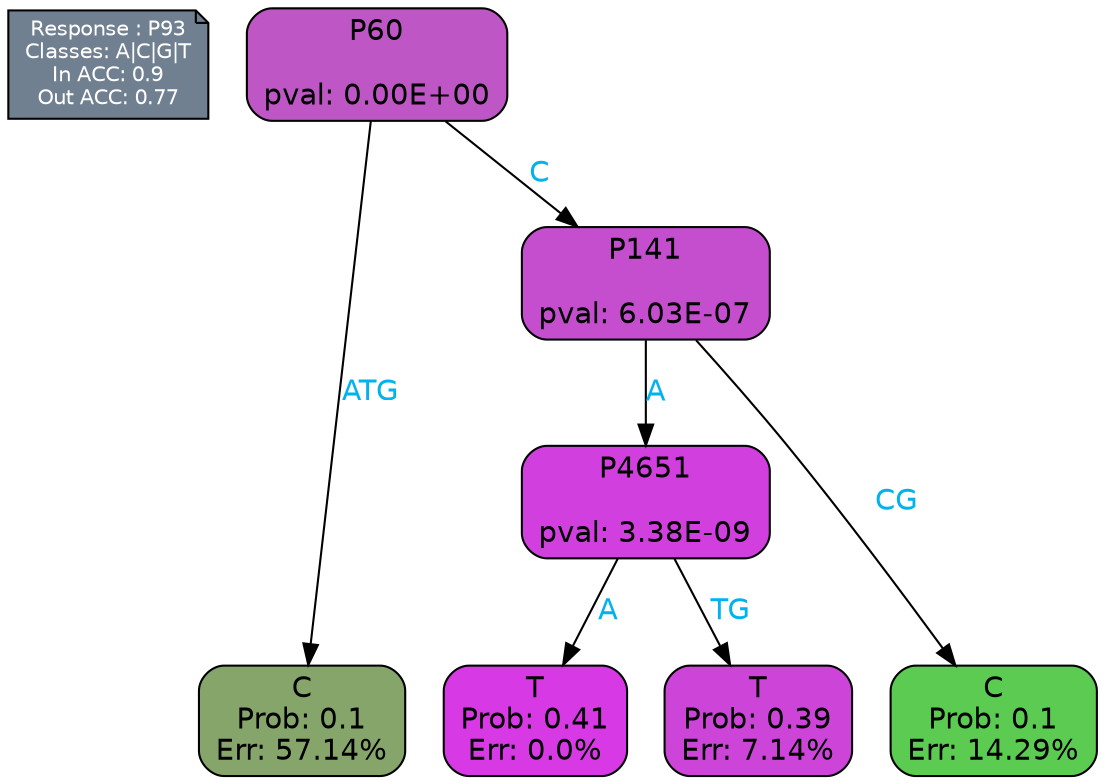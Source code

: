 digraph Tree {
node [shape=box, style="filled, rounded", color="black", fontname=helvetica] ;
graph [ranksep=equally, splines=polylines, bgcolor=transparent, dpi=600] ;
edge [fontname=helvetica] ;
LEGEND [label="Response : P93
Classes: A|C|G|T
In ACC: 0.9
Out ACC: 0.77
",shape=note,align=left,style=filled,fillcolor="slategray",fontcolor="white",fontsize=10];1 [label="P60

pval: 0.00E+00", fillcolor="#be57c5"] ;
2 [label="C
Prob: 0.1
Err: 57.14%", fillcolor="#86a56a"] ;
3 [label="P141

pval: 6.03E-07", fillcolor="#c54ecf"] ;
4 [label="P4651

pval: 3.38E-09", fillcolor="#d13fde"] ;
5 [label="T
Prob: 0.41
Err: 0.0%", fillcolor="#d739e5"] ;
6 [label="T
Prob: 0.39
Err: 7.14%", fillcolor="#cc45d8"] ;
7 [label="C
Prob: 0.1
Err: 14.29%", fillcolor="#5bcc51"] ;
1 -> 2 [label="ATG",fontcolor=deepskyblue2] ;
1 -> 3 [label="C",fontcolor=deepskyblue2] ;
3 -> 4 [label="A",fontcolor=deepskyblue2] ;
3 -> 7 [label="CG",fontcolor=deepskyblue2] ;
4 -> 5 [label="A",fontcolor=deepskyblue2] ;
4 -> 6 [label="TG",fontcolor=deepskyblue2] ;
{rank = same; 2;5;6;7;}{rank = same; LEGEND;1;}}